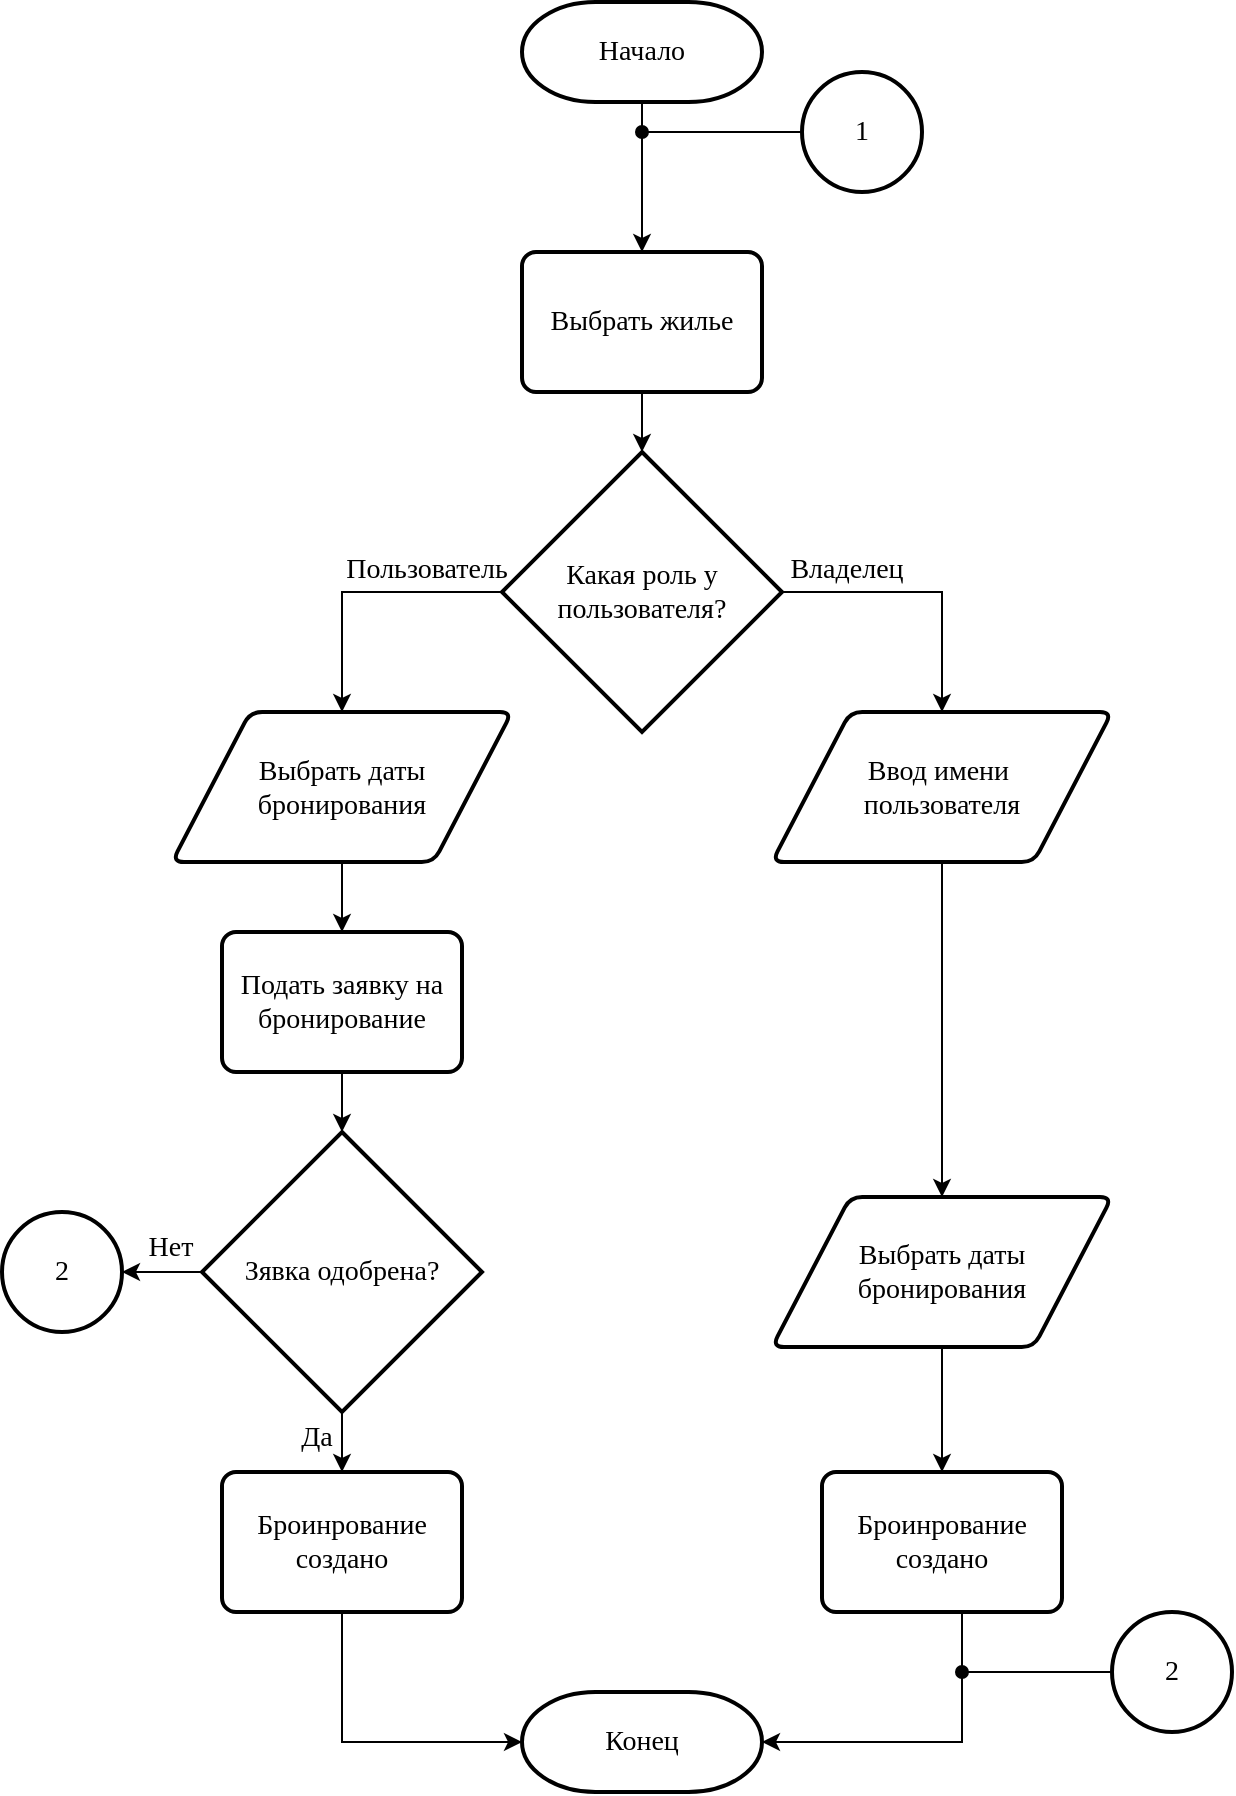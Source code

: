 <mxfile version="27.0.6">
  <diagram id="s3KHMqJ400qG14d2MZwb" name="Страница — 1">
    <mxGraphModel dx="2431" dy="1338" grid="1" gridSize="10" guides="1" tooltips="1" connect="1" arrows="1" fold="1" page="0" pageScale="1" pageWidth="827" pageHeight="1169" math="0" shadow="0">
      <root>
        <mxCell id="0" />
        <mxCell id="1" parent="0" />
        <mxCell id="AgDpamxlxvG49AWg2Kn4-2" value="" style="edgeStyle=orthogonalEdgeStyle;rounded=0;orthogonalLoop=1;jettySize=auto;html=1;fontFamily=Times New Roman;fontSize=14;" parent="1" source="AgDpamxlxvG49AWg2Kn4-3" edge="1" target="MnZAXtAXG6p7CpDUSxIw-1">
          <mxGeometry relative="1" as="geometry">
            <mxPoint x="500" y="195" as="targetPoint" />
          </mxGeometry>
        </mxCell>
        <mxCell id="AgDpamxlxvG49AWg2Kn4-3" value="Начало" style="strokeWidth=2;html=1;shape=mxgraph.flowchart.terminator;whiteSpace=wrap;fontFamily=Times New Roman;fontSize=14;" parent="1" vertex="1">
          <mxGeometry x="440" y="105" width="120" height="50" as="geometry" />
        </mxCell>
        <mxCell id="AgDpamxlxvG49AWg2Kn4-8" style="edgeStyle=orthogonalEdgeStyle;rounded=0;orthogonalLoop=1;jettySize=auto;html=1;endArrow=oval;endFill=1;fontFamily=Times New Roman;fontSize=14;" parent="1" edge="1">
          <mxGeometry relative="1" as="geometry">
            <mxPoint x="500" y="170" as="targetPoint" />
            <mxPoint x="580" y="170" as="sourcePoint" />
          </mxGeometry>
        </mxCell>
        <mxCell id="AgDpamxlxvG49AWg2Kn4-9" value="1" style="strokeWidth=2;html=1;shape=mxgraph.flowchart.start_2;whiteSpace=wrap;fontFamily=Times New Roman;fontSize=14;" parent="1" vertex="1">
          <mxGeometry x="580" y="140" width="60" height="60" as="geometry" />
        </mxCell>
        <mxCell id="an6ZVGlt_wTYv3PssIrb-1" style="edgeStyle=orthogonalEdgeStyle;rounded=0;orthogonalLoop=1;jettySize=auto;html=1;fontFamily=Times New Roman;fontSize=14;" parent="1" source="AgDpamxlxvG49AWg2Kn4-17" target="MnZAXtAXG6p7CpDUSxIw-15" edge="1">
          <mxGeometry relative="1" as="geometry" />
        </mxCell>
        <mxCell id="AgDpamxlxvG49AWg2Kn4-17" value="Ввод имени&amp;nbsp;&lt;div&gt;пользователя&lt;/div&gt;" style="shape=parallelogram;html=1;strokeWidth=2;perimeter=parallelogramPerimeter;whiteSpace=wrap;rounded=1;arcSize=12;size=0.23;fontFamily=Times New Roman;fontSize=14;" parent="1" vertex="1">
          <mxGeometry x="565" y="460" width="170" height="75" as="geometry" />
        </mxCell>
        <mxCell id="YIDSMUHtHUhBlMu3Z08q-2" style="edgeStyle=orthogonalEdgeStyle;rounded=0;orthogonalLoop=1;jettySize=auto;html=1;fontFamily=Times New Roman;fontSize=14;" edge="1" parent="1" source="AgDpamxlxvG49AWg2Kn4-32" target="MnZAXtAXG6p7CpDUSxIw-2">
          <mxGeometry relative="1" as="geometry">
            <Array as="points">
              <mxPoint x="350" y="400" />
            </Array>
          </mxGeometry>
        </mxCell>
        <mxCell id="YIDSMUHtHUhBlMu3Z08q-5" value="Пользователь" style="edgeLabel;html=1;align=center;verticalAlign=middle;resizable=0;points=[];fontFamily=Times New Roman;fontSize=14;" vertex="1" connectable="0" parent="YIDSMUHtHUhBlMu3Z08q-2">
          <mxGeometry x="-0.5" y="-1" relative="1" as="geometry">
            <mxPoint x="-3" y="-10" as="offset" />
          </mxGeometry>
        </mxCell>
        <mxCell id="YIDSMUHtHUhBlMu3Z08q-3" style="edgeStyle=orthogonalEdgeStyle;rounded=0;orthogonalLoop=1;jettySize=auto;html=1;fontFamily=Times New Roman;fontSize=14;" edge="1" parent="1" source="AgDpamxlxvG49AWg2Kn4-32" target="AgDpamxlxvG49AWg2Kn4-17">
          <mxGeometry relative="1" as="geometry">
            <Array as="points">
              <mxPoint x="650" y="400" />
            </Array>
          </mxGeometry>
        </mxCell>
        <mxCell id="YIDSMUHtHUhBlMu3Z08q-6" value="Владелец" style="edgeLabel;html=1;align=center;verticalAlign=middle;resizable=0;points=[];fontFamily=Times New Roman;fontSize=14;" vertex="1" connectable="0" parent="YIDSMUHtHUhBlMu3Z08q-3">
          <mxGeometry x="-0.416" y="-2" relative="1" as="geometry">
            <mxPoint x="-9" y="-13" as="offset" />
          </mxGeometry>
        </mxCell>
        <mxCell id="AgDpamxlxvG49AWg2Kn4-32" value="Какая роль у пользователя?" style="strokeWidth=2;html=1;shape=mxgraph.flowchart.decision;whiteSpace=wrap;fontFamily=Times New Roman;fontSize=14;align=center;verticalAlign=middle;" parent="1" vertex="1">
          <mxGeometry x="430" y="330" width="140" height="140" as="geometry" />
        </mxCell>
        <mxCell id="YIDSMUHtHUhBlMu3Z08q-1" value="" style="edgeStyle=orthogonalEdgeStyle;rounded=0;orthogonalLoop=1;jettySize=auto;html=1;fontFamily=Times New Roman;fontSize=14;" edge="1" parent="1" source="MnZAXtAXG6p7CpDUSxIw-1" target="AgDpamxlxvG49AWg2Kn4-32">
          <mxGeometry relative="1" as="geometry" />
        </mxCell>
        <mxCell id="MnZAXtAXG6p7CpDUSxIw-1" value="Выбрать жилье" style="rounded=1;whiteSpace=wrap;html=1;absoluteArcSize=1;arcSize=14;strokeWidth=2;fontFamily=Times New Roman;fontSize=14;" parent="1" vertex="1">
          <mxGeometry x="440" y="230" width="120" height="70" as="geometry" />
        </mxCell>
        <mxCell id="MnZAXtAXG6p7CpDUSxIw-5" value="" style="edgeStyle=orthogonalEdgeStyle;rounded=0;orthogonalLoop=1;jettySize=auto;html=1;fontFamily=Times New Roman;fontSize=14;" parent="1" source="MnZAXtAXG6p7CpDUSxIw-2" target="MnZAXtAXG6p7CpDUSxIw-4" edge="1">
          <mxGeometry relative="1" as="geometry" />
        </mxCell>
        <mxCell id="MnZAXtAXG6p7CpDUSxIw-2" value="Выбрать даты&lt;div&gt;бронирования&lt;/div&gt;" style="shape=parallelogram;html=1;strokeWidth=2;perimeter=parallelogramPerimeter;whiteSpace=wrap;rounded=1;arcSize=12;size=0.23;fontFamily=Times New Roman;fontSize=14;" parent="1" vertex="1">
          <mxGeometry x="265" y="460" width="170" height="75" as="geometry" />
        </mxCell>
        <mxCell id="MnZAXtAXG6p7CpDUSxIw-8" value="" style="edgeStyle=orthogonalEdgeStyle;rounded=0;orthogonalLoop=1;jettySize=auto;html=1;fontFamily=Times New Roman;fontSize=14;" parent="1" source="MnZAXtAXG6p7CpDUSxIw-4" target="MnZAXtAXG6p7CpDUSxIw-7" edge="1">
          <mxGeometry relative="1" as="geometry" />
        </mxCell>
        <mxCell id="MnZAXtAXG6p7CpDUSxIw-4" value="Подать заявку на бронирование" style="rounded=1;whiteSpace=wrap;html=1;absoluteArcSize=1;arcSize=14;strokeWidth=2;fontFamily=Times New Roman;fontSize=14;" parent="1" vertex="1">
          <mxGeometry x="290" y="570" width="120" height="70" as="geometry" />
        </mxCell>
        <mxCell id="MnZAXtAXG6p7CpDUSxIw-10" value="" style="edgeStyle=orthogonalEdgeStyle;rounded=0;orthogonalLoop=1;jettySize=auto;html=1;fontFamily=Times New Roman;fontSize=14;" parent="1" source="MnZAXtAXG6p7CpDUSxIw-7" target="MnZAXtAXG6p7CpDUSxIw-9" edge="1">
          <mxGeometry relative="1" as="geometry" />
        </mxCell>
        <mxCell id="an6ZVGlt_wTYv3PssIrb-2" value="Нет" style="edgeLabel;html=1;align=center;verticalAlign=middle;resizable=0;points=[];fontFamily=Times New Roman;fontSize=14;" parent="MnZAXtAXG6p7CpDUSxIw-10" vertex="1" connectable="0">
          <mxGeometry x="-0.164" y="2" relative="1" as="geometry">
            <mxPoint y="-14" as="offset" />
          </mxGeometry>
        </mxCell>
        <mxCell id="MnZAXtAXG6p7CpDUSxIw-12" value="" style="edgeStyle=orthogonalEdgeStyle;rounded=0;orthogonalLoop=1;jettySize=auto;html=1;fontFamily=Times New Roman;fontSize=14;" parent="1" source="MnZAXtAXG6p7CpDUSxIw-7" target="MnZAXtAXG6p7CpDUSxIw-11" edge="1">
          <mxGeometry relative="1" as="geometry" />
        </mxCell>
        <mxCell id="an6ZVGlt_wTYv3PssIrb-3" value="Да" style="edgeLabel;html=1;align=center;verticalAlign=middle;resizable=0;points=[];fontFamily=Times New Roman;fontSize=14;" parent="MnZAXtAXG6p7CpDUSxIw-12" vertex="1" connectable="0">
          <mxGeometry x="0.316" y="1" relative="1" as="geometry">
            <mxPoint x="-14" as="offset" />
          </mxGeometry>
        </mxCell>
        <mxCell id="MnZAXtAXG6p7CpDUSxIw-7" value="Зявка одобрена?" style="strokeWidth=2;html=1;shape=mxgraph.flowchart.decision;whiteSpace=wrap;fontFamily=Times New Roman;fontSize=14;align=center;verticalAlign=middle;" parent="1" vertex="1">
          <mxGeometry x="280" y="670" width="140" height="140" as="geometry" />
        </mxCell>
        <mxCell id="MnZAXtAXG6p7CpDUSxIw-9" value="2" style="strokeWidth=2;html=1;shape=mxgraph.flowchart.start_2;whiteSpace=wrap;fontFamily=Times New Roman;fontSize=14;" parent="1" vertex="1">
          <mxGeometry x="180" y="710" width="60" height="60" as="geometry" />
        </mxCell>
        <mxCell id="MnZAXtAXG6p7CpDUSxIw-14" style="edgeStyle=orthogonalEdgeStyle;rounded=0;orthogonalLoop=1;jettySize=auto;html=1;fontFamily=Times New Roman;fontSize=14;" parent="1" source="MnZAXtAXG6p7CpDUSxIw-11" target="MnZAXtAXG6p7CpDUSxIw-13" edge="1">
          <mxGeometry relative="1" as="geometry">
            <Array as="points">
              <mxPoint x="350" y="975" />
            </Array>
          </mxGeometry>
        </mxCell>
        <mxCell id="MnZAXtAXG6p7CpDUSxIw-11" value="Броинрование создано" style="rounded=1;whiteSpace=wrap;html=1;absoluteArcSize=1;arcSize=14;strokeWidth=2;fontFamily=Times New Roman;fontSize=14;" parent="1" vertex="1">
          <mxGeometry x="290" y="840" width="120" height="70" as="geometry" />
        </mxCell>
        <mxCell id="MnZAXtAXG6p7CpDUSxIw-13" value="Конец" style="strokeWidth=2;html=1;shape=mxgraph.flowchart.terminator;whiteSpace=wrap;fontFamily=Times New Roman;fontSize=14;" parent="1" vertex="1">
          <mxGeometry x="440" y="950" width="120" height="50" as="geometry" />
        </mxCell>
        <mxCell id="MnZAXtAXG6p7CpDUSxIw-20" value="" style="edgeStyle=orthogonalEdgeStyle;rounded=0;orthogonalLoop=1;jettySize=auto;html=1;fontFamily=Times New Roman;fontSize=14;" parent="1" source="MnZAXtAXG6p7CpDUSxIw-15" target="MnZAXtAXG6p7CpDUSxIw-16" edge="1">
          <mxGeometry relative="1" as="geometry" />
        </mxCell>
        <mxCell id="MnZAXtAXG6p7CpDUSxIw-15" value="Выбрать даты&lt;div&gt;бронирования&lt;/div&gt;" style="shape=parallelogram;html=1;strokeWidth=2;perimeter=parallelogramPerimeter;whiteSpace=wrap;rounded=1;arcSize=12;size=0.23;fontFamily=Times New Roman;fontSize=14;" parent="1" vertex="1">
          <mxGeometry x="565" y="702.5" width="170" height="75" as="geometry" />
        </mxCell>
        <mxCell id="MnZAXtAXG6p7CpDUSxIw-21" style="edgeStyle=orthogonalEdgeStyle;rounded=0;orthogonalLoop=1;jettySize=auto;html=1;fontFamily=Times New Roman;fontSize=14;" parent="1" source="MnZAXtAXG6p7CpDUSxIw-16" target="MnZAXtAXG6p7CpDUSxIw-13" edge="1">
          <mxGeometry relative="1" as="geometry">
            <Array as="points">
              <mxPoint x="660" y="975" />
            </Array>
          </mxGeometry>
        </mxCell>
        <mxCell id="MnZAXtAXG6p7CpDUSxIw-16" value="Броинрование создано" style="rounded=1;whiteSpace=wrap;html=1;absoluteArcSize=1;arcSize=14;strokeWidth=2;fontFamily=Times New Roman;fontSize=14;" parent="1" vertex="1">
          <mxGeometry x="590" y="840" width="120" height="70" as="geometry" />
        </mxCell>
        <mxCell id="MnZAXtAXG6p7CpDUSxIw-23" style="edgeStyle=orthogonalEdgeStyle;rounded=0;orthogonalLoop=1;jettySize=auto;html=1;endArrow=oval;endFill=1;fontFamily=Times New Roman;fontSize=14;" parent="1" source="MnZAXtAXG6p7CpDUSxIw-22" edge="1">
          <mxGeometry relative="1" as="geometry">
            <mxPoint x="660" y="940" as="targetPoint" />
          </mxGeometry>
        </mxCell>
        <mxCell id="MnZAXtAXG6p7CpDUSxIw-22" value="2" style="strokeWidth=2;html=1;shape=mxgraph.flowchart.start_2;whiteSpace=wrap;fontFamily=Times New Roman;fontSize=14;" parent="1" vertex="1">
          <mxGeometry x="735" y="910" width="60" height="60" as="geometry" />
        </mxCell>
      </root>
    </mxGraphModel>
  </diagram>
</mxfile>
